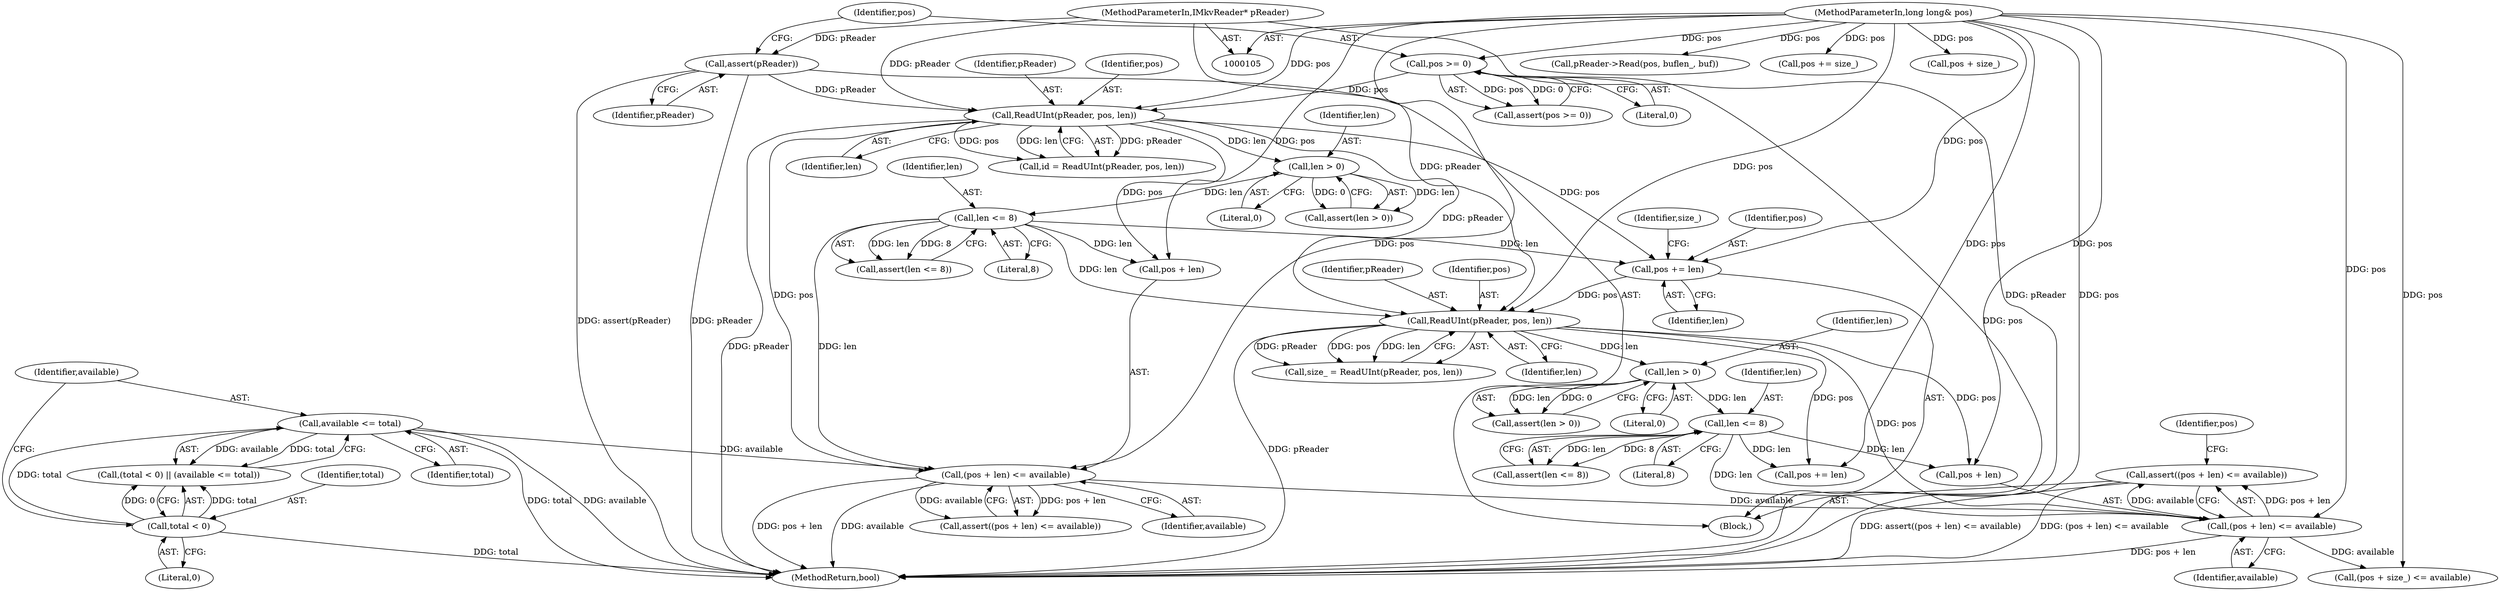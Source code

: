 digraph "1_Android_cc274e2abe8b2a6698a5c47d8aa4bb45f1f9538d_31@API" {
"1000202" [label="(Call,assert((pos + len) <= available))"];
"1000203" [label="(Call,(pos + len) <= available)"];
"1000186" [label="(Call,ReadUInt(pReader, pos, len))"];
"1000150" [label="(Call,ReadUInt(pReader, pos, len))"];
"1000112" [label="(Call,assert(pReader))"];
"1000106" [label="(MethodParameterIn,IMkvReader* pReader)"];
"1000115" [label="(Call,pos >= 0)"];
"1000107" [label="(MethodParameterIn,long long& pos)"];
"1000180" [label="(Call,pos += len)"];
"1000163" [label="(Call,len <= 8)"];
"1000159" [label="(Call,len > 0)"];
"1000199" [label="(Call,len <= 8)"];
"1000195" [label="(Call,len > 0)"];
"1000167" [label="(Call,(pos + len) <= available)"];
"1000137" [label="(Call,available <= total)"];
"1000134" [label="(Call,total < 0)"];
"1000244" [label="(MethodReturn,bool)"];
"1000195" [label="(Call,len > 0)"];
"1000228" [label="(Call,pReader->Read(pos, buflen_, buf))"];
"1000180" [label="(Call,pos += len)"];
"1000194" [label="(Call,assert(len > 0))"];
"1000162" [label="(Call,assert(len <= 8))"];
"1000117" [label="(Literal,0)"];
"1000138" [label="(Identifier,available)"];
"1000200" [label="(Identifier,len)"];
"1000153" [label="(Identifier,len)"];
"1000168" [label="(Call,pos + len)"];
"1000115" [label="(Call,pos >= 0)"];
"1000163" [label="(Call,len <= 8)"];
"1000186" [label="(Call,ReadUInt(pReader, pos, len))"];
"1000136" [label="(Literal,0)"];
"1000203" [label="(Call,(pos + len) <= available)"];
"1000161" [label="(Literal,0)"];
"1000135" [label="(Identifier,total)"];
"1000150" [label="(Call,ReadUInt(pReader, pos, len))"];
"1000151" [label="(Identifier,pReader)"];
"1000113" [label="(Identifier,pReader)"];
"1000164" [label="(Identifier,len)"];
"1000239" [label="(Call,pos += size_)"];
"1000111" [label="(Block,)"];
"1000160" [label="(Identifier,len)"];
"1000209" [label="(Identifier,pos)"];
"1000106" [label="(MethodParameterIn,IMkvReader* pReader)"];
"1000112" [label="(Call,assert(pReader))"];
"1000185" [label="(Identifier,size_)"];
"1000165" [label="(Literal,8)"];
"1000198" [label="(Call,assert(len <= 8))"];
"1000133" [label="(Call,(total < 0) || (available <= total))"];
"1000107" [label="(MethodParameterIn,long long& pos)"];
"1000202" [label="(Call,assert((pos + len) <= available))"];
"1000134" [label="(Call,total < 0)"];
"1000197" [label="(Literal,0)"];
"1000184" [label="(Call,size_ = ReadUInt(pReader, pos, len))"];
"1000189" [label="(Identifier,len)"];
"1000187" [label="(Identifier,pReader)"];
"1000152" [label="(Identifier,pos)"];
"1000207" [label="(Identifier,available)"];
"1000196" [label="(Identifier,len)"];
"1000199" [label="(Call,len <= 8)"];
"1000201" [label="(Literal,8)"];
"1000158" [label="(Call,assert(len > 0))"];
"1000116" [label="(Identifier,pos)"];
"1000139" [label="(Identifier,total)"];
"1000212" [label="(Call,(pos + size_) <= available)"];
"1000167" [label="(Call,(pos + len) <= available)"];
"1000137" [label="(Call,available <= total)"];
"1000204" [label="(Call,pos + len)"];
"1000148" [label="(Call,id = ReadUInt(pReader, pos, len))"];
"1000114" [label="(Call,assert(pos >= 0))"];
"1000171" [label="(Identifier,available)"];
"1000188" [label="(Identifier,pos)"];
"1000159" [label="(Call,len > 0)"];
"1000166" [label="(Call,assert((pos + len) <= available))"];
"1000181" [label="(Identifier,pos)"];
"1000208" [label="(Call,pos += len)"];
"1000213" [label="(Call,pos + size_)"];
"1000182" [label="(Identifier,len)"];
"1000202" -> "1000111"  [label="AST: "];
"1000202" -> "1000203"  [label="CFG: "];
"1000203" -> "1000202"  [label="AST: "];
"1000209" -> "1000202"  [label="CFG: "];
"1000202" -> "1000244"  [label="DDG: (pos + len) <= available"];
"1000202" -> "1000244"  [label="DDG: assert((pos + len) <= available)"];
"1000203" -> "1000202"  [label="DDG: pos + len"];
"1000203" -> "1000202"  [label="DDG: available"];
"1000203" -> "1000207"  [label="CFG: "];
"1000204" -> "1000203"  [label="AST: "];
"1000207" -> "1000203"  [label="AST: "];
"1000203" -> "1000244"  [label="DDG: pos + len"];
"1000186" -> "1000203"  [label="DDG: pos"];
"1000107" -> "1000203"  [label="DDG: pos"];
"1000199" -> "1000203"  [label="DDG: len"];
"1000167" -> "1000203"  [label="DDG: available"];
"1000203" -> "1000212"  [label="DDG: available"];
"1000186" -> "1000184"  [label="AST: "];
"1000186" -> "1000189"  [label="CFG: "];
"1000187" -> "1000186"  [label="AST: "];
"1000188" -> "1000186"  [label="AST: "];
"1000189" -> "1000186"  [label="AST: "];
"1000184" -> "1000186"  [label="CFG: "];
"1000186" -> "1000244"  [label="DDG: pReader"];
"1000186" -> "1000184"  [label="DDG: pReader"];
"1000186" -> "1000184"  [label="DDG: pos"];
"1000186" -> "1000184"  [label="DDG: len"];
"1000150" -> "1000186"  [label="DDG: pReader"];
"1000106" -> "1000186"  [label="DDG: pReader"];
"1000180" -> "1000186"  [label="DDG: pos"];
"1000107" -> "1000186"  [label="DDG: pos"];
"1000163" -> "1000186"  [label="DDG: len"];
"1000186" -> "1000195"  [label="DDG: len"];
"1000186" -> "1000204"  [label="DDG: pos"];
"1000186" -> "1000208"  [label="DDG: pos"];
"1000150" -> "1000148"  [label="AST: "];
"1000150" -> "1000153"  [label="CFG: "];
"1000151" -> "1000150"  [label="AST: "];
"1000152" -> "1000150"  [label="AST: "];
"1000153" -> "1000150"  [label="AST: "];
"1000148" -> "1000150"  [label="CFG: "];
"1000150" -> "1000244"  [label="DDG: pReader"];
"1000150" -> "1000148"  [label="DDG: pReader"];
"1000150" -> "1000148"  [label="DDG: pos"];
"1000150" -> "1000148"  [label="DDG: len"];
"1000112" -> "1000150"  [label="DDG: pReader"];
"1000106" -> "1000150"  [label="DDG: pReader"];
"1000115" -> "1000150"  [label="DDG: pos"];
"1000107" -> "1000150"  [label="DDG: pos"];
"1000150" -> "1000159"  [label="DDG: len"];
"1000150" -> "1000167"  [label="DDG: pos"];
"1000150" -> "1000168"  [label="DDG: pos"];
"1000150" -> "1000180"  [label="DDG: pos"];
"1000112" -> "1000111"  [label="AST: "];
"1000112" -> "1000113"  [label="CFG: "];
"1000113" -> "1000112"  [label="AST: "];
"1000116" -> "1000112"  [label="CFG: "];
"1000112" -> "1000244"  [label="DDG: assert(pReader)"];
"1000112" -> "1000244"  [label="DDG: pReader"];
"1000106" -> "1000112"  [label="DDG: pReader"];
"1000106" -> "1000105"  [label="AST: "];
"1000106" -> "1000244"  [label="DDG: pReader"];
"1000115" -> "1000114"  [label="AST: "];
"1000115" -> "1000117"  [label="CFG: "];
"1000116" -> "1000115"  [label="AST: "];
"1000117" -> "1000115"  [label="AST: "];
"1000114" -> "1000115"  [label="CFG: "];
"1000115" -> "1000244"  [label="DDG: pos"];
"1000115" -> "1000114"  [label="DDG: pos"];
"1000115" -> "1000114"  [label="DDG: 0"];
"1000107" -> "1000115"  [label="DDG: pos"];
"1000107" -> "1000105"  [label="AST: "];
"1000107" -> "1000244"  [label="DDG: pos"];
"1000107" -> "1000167"  [label="DDG: pos"];
"1000107" -> "1000168"  [label="DDG: pos"];
"1000107" -> "1000180"  [label="DDG: pos"];
"1000107" -> "1000204"  [label="DDG: pos"];
"1000107" -> "1000208"  [label="DDG: pos"];
"1000107" -> "1000212"  [label="DDG: pos"];
"1000107" -> "1000213"  [label="DDG: pos"];
"1000107" -> "1000228"  [label="DDG: pos"];
"1000107" -> "1000239"  [label="DDG: pos"];
"1000180" -> "1000111"  [label="AST: "];
"1000180" -> "1000182"  [label="CFG: "];
"1000181" -> "1000180"  [label="AST: "];
"1000182" -> "1000180"  [label="AST: "];
"1000185" -> "1000180"  [label="CFG: "];
"1000163" -> "1000180"  [label="DDG: len"];
"1000163" -> "1000162"  [label="AST: "];
"1000163" -> "1000165"  [label="CFG: "];
"1000164" -> "1000163"  [label="AST: "];
"1000165" -> "1000163"  [label="AST: "];
"1000162" -> "1000163"  [label="CFG: "];
"1000163" -> "1000162"  [label="DDG: len"];
"1000163" -> "1000162"  [label="DDG: 8"];
"1000159" -> "1000163"  [label="DDG: len"];
"1000163" -> "1000167"  [label="DDG: len"];
"1000163" -> "1000168"  [label="DDG: len"];
"1000159" -> "1000158"  [label="AST: "];
"1000159" -> "1000161"  [label="CFG: "];
"1000160" -> "1000159"  [label="AST: "];
"1000161" -> "1000159"  [label="AST: "];
"1000158" -> "1000159"  [label="CFG: "];
"1000159" -> "1000158"  [label="DDG: len"];
"1000159" -> "1000158"  [label="DDG: 0"];
"1000199" -> "1000198"  [label="AST: "];
"1000199" -> "1000201"  [label="CFG: "];
"1000200" -> "1000199"  [label="AST: "];
"1000201" -> "1000199"  [label="AST: "];
"1000198" -> "1000199"  [label="CFG: "];
"1000199" -> "1000198"  [label="DDG: len"];
"1000199" -> "1000198"  [label="DDG: 8"];
"1000195" -> "1000199"  [label="DDG: len"];
"1000199" -> "1000204"  [label="DDG: len"];
"1000199" -> "1000208"  [label="DDG: len"];
"1000195" -> "1000194"  [label="AST: "];
"1000195" -> "1000197"  [label="CFG: "];
"1000196" -> "1000195"  [label="AST: "];
"1000197" -> "1000195"  [label="AST: "];
"1000194" -> "1000195"  [label="CFG: "];
"1000195" -> "1000194"  [label="DDG: len"];
"1000195" -> "1000194"  [label="DDG: 0"];
"1000167" -> "1000166"  [label="AST: "];
"1000167" -> "1000171"  [label="CFG: "];
"1000168" -> "1000167"  [label="AST: "];
"1000171" -> "1000167"  [label="AST: "];
"1000166" -> "1000167"  [label="CFG: "];
"1000167" -> "1000244"  [label="DDG: pos + len"];
"1000167" -> "1000244"  [label="DDG: available"];
"1000167" -> "1000166"  [label="DDG: pos + len"];
"1000167" -> "1000166"  [label="DDG: available"];
"1000137" -> "1000167"  [label="DDG: available"];
"1000137" -> "1000133"  [label="AST: "];
"1000137" -> "1000139"  [label="CFG: "];
"1000138" -> "1000137"  [label="AST: "];
"1000139" -> "1000137"  [label="AST: "];
"1000133" -> "1000137"  [label="CFG: "];
"1000137" -> "1000244"  [label="DDG: total"];
"1000137" -> "1000244"  [label="DDG: available"];
"1000137" -> "1000133"  [label="DDG: available"];
"1000137" -> "1000133"  [label="DDG: total"];
"1000134" -> "1000137"  [label="DDG: total"];
"1000134" -> "1000133"  [label="AST: "];
"1000134" -> "1000136"  [label="CFG: "];
"1000135" -> "1000134"  [label="AST: "];
"1000136" -> "1000134"  [label="AST: "];
"1000138" -> "1000134"  [label="CFG: "];
"1000133" -> "1000134"  [label="CFG: "];
"1000134" -> "1000244"  [label="DDG: total"];
"1000134" -> "1000133"  [label="DDG: total"];
"1000134" -> "1000133"  [label="DDG: 0"];
}
